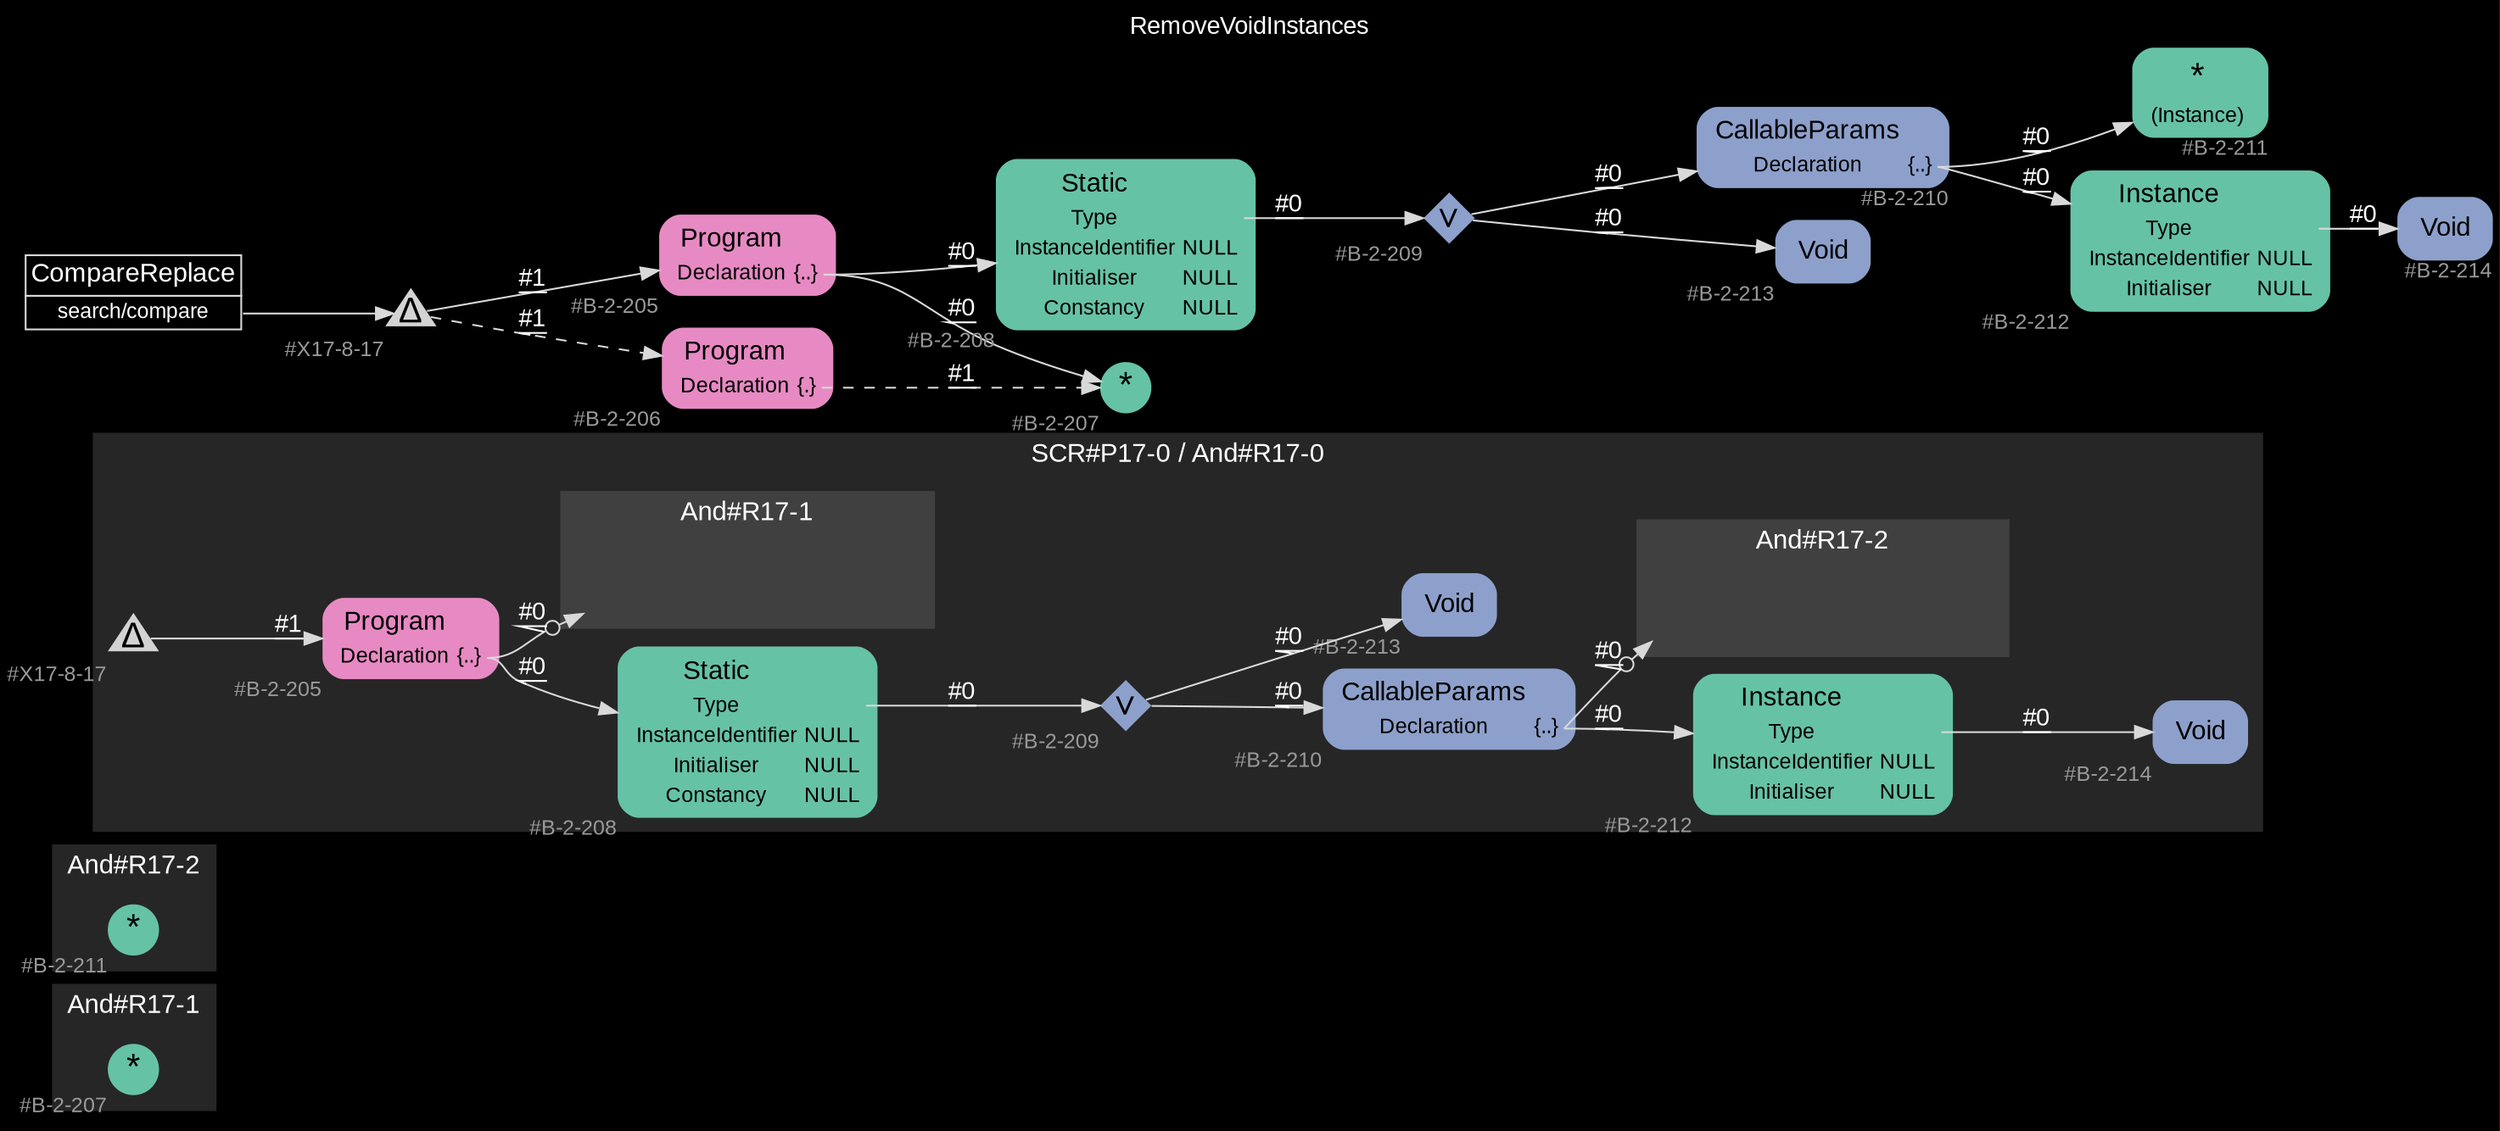 digraph "RemoveVoidInstances" {
label = "RemoveVoidInstances"
labelloc = t
graph [
    rankdir = "LR"
    ranksep = 0.3
    bgcolor = black
    color = grey85
    fontcolor = white
    fontname = "Arial"
];
node [
    fontname = "Arial"
];
edge [
    fontname = "Arial"
];

// -------------------- figure And#R17-1 --------------------
// -------- region And#R17-1 ----------
subgraph "clusterAnd#R17-1" {
    label = "And#R17-1"
    style = "filled"
    color = gray15
    fontsize = "15"
    // -------- block And#R17-1/#B-2-207 ----------
    "And#R17-1/#B-2-207" [
        fillcolor = "/set28/1"
        xlabel = "#B-2-207"
        fontsize = "12"
        fontcolor = grey60
        shape = "circle"
        label = <<FONT COLOR="black" POINT-SIZE="20">*</FONT>>
        style = "filled"
        penwidth = 0.0
        fixedsize = true
        width = 0.4
        height = 0.4
    ];
    
}


// -------------------- figure And#R17-2 --------------------
// -------- region And#R17-2 ----------
subgraph "clusterAnd#R17-2" {
    label = "And#R17-2"
    style = "filled"
    color = gray15
    fontsize = "15"
    // -------- block And#R17-2/#B-2-211 ----------
    "And#R17-2/#B-2-211" [
        fillcolor = "/set28/1"
        xlabel = "#B-2-211"
        fontsize = "12"
        fontcolor = grey60
        shape = "circle"
        label = <<FONT COLOR="black" POINT-SIZE="20">*</FONT>>
        style = "filled"
        penwidth = 0.0
        fixedsize = true
        width = 0.4
        height = 0.4
    ];
    
}


// -------------------- figure And#R17-0 --------------------
// -------- region And#R17-0 ----------
subgraph "clusterAnd#R17-0" {
    label = "SCR#P17-0 / And#R17-0"
    style = "filled"
    color = gray15
    fontsize = "15"
    // -------- block And#R17-0/#X17-8-17 ----------
    "And#R17-0/#X17-8-17" [
        xlabel = "#X17-8-17"
        fontsize = "12"
        fontcolor = grey60
        shape = "triangle"
        label = <<FONT COLOR="black" POINT-SIZE="20">Δ</FONT>>
        style = "filled"
        penwidth = 0.0
        fixedsize = true
        width = 0.4
        height = 0.4
    ];
    
    // -------- block And#R17-0/#B-2-205 ----------
    "And#R17-0/#B-2-205" [
        fillcolor = "/set28/4"
        xlabel = "#B-2-205"
        fontsize = "12"
        fontcolor = grey60
        shape = "plaintext"
        label = <<TABLE BORDER="0" CELLBORDER="0" CELLSPACING="0">
         <TR><TD><FONT COLOR="black" POINT-SIZE="15">Program</FONT></TD></TR>
         <TR><TD><FONT COLOR="black" POINT-SIZE="12">Declaration</FONT></TD><TD PORT="port0"><FONT COLOR="black" POINT-SIZE="12">{..}</FONT></TD></TR>
        </TABLE>>
        style = "rounded,filled"
    ];
    
    // -------- block And#R17-0/#B-2-212 ----------
    "And#R17-0/#B-2-212" [
        fillcolor = "/set28/1"
        xlabel = "#B-2-212"
        fontsize = "12"
        fontcolor = grey60
        shape = "plaintext"
        label = <<TABLE BORDER="0" CELLBORDER="0" CELLSPACING="0">
         <TR><TD><FONT COLOR="black" POINT-SIZE="15">Instance</FONT></TD></TR>
         <TR><TD><FONT COLOR="black" POINT-SIZE="12">Type</FONT></TD><TD PORT="port0"></TD></TR>
         <TR><TD><FONT COLOR="black" POINT-SIZE="12">InstanceIdentifier</FONT></TD><TD PORT="port1"><FONT COLOR="black" POINT-SIZE="12">NULL</FONT></TD></TR>
         <TR><TD><FONT COLOR="black" POINT-SIZE="12">Initialiser</FONT></TD><TD PORT="port2"><FONT COLOR="black" POINT-SIZE="12">NULL</FONT></TD></TR>
        </TABLE>>
        style = "rounded,filled"
    ];
    
    // -------- block And#R17-0/#B-2-208 ----------
    "And#R17-0/#B-2-208" [
        fillcolor = "/set28/1"
        xlabel = "#B-2-208"
        fontsize = "12"
        fontcolor = grey60
        shape = "plaintext"
        label = <<TABLE BORDER="0" CELLBORDER="0" CELLSPACING="0">
         <TR><TD><FONT COLOR="black" POINT-SIZE="15">Static</FONT></TD></TR>
         <TR><TD><FONT COLOR="black" POINT-SIZE="12">Type</FONT></TD><TD PORT="port0"></TD></TR>
         <TR><TD><FONT COLOR="black" POINT-SIZE="12">InstanceIdentifier</FONT></TD><TD PORT="port1"><FONT COLOR="black" POINT-SIZE="12">NULL</FONT></TD></TR>
         <TR><TD><FONT COLOR="black" POINT-SIZE="12">Initialiser</FONT></TD><TD PORT="port2"><FONT COLOR="black" POINT-SIZE="12">NULL</FONT></TD></TR>
         <TR><TD><FONT COLOR="black" POINT-SIZE="12">Constancy</FONT></TD><TD PORT="port3"><FONT COLOR="black" POINT-SIZE="12">NULL</FONT></TD></TR>
        </TABLE>>
        style = "rounded,filled"
    ];
    
    // -------- block And#R17-0/#B-2-214 ----------
    "And#R17-0/#B-2-214" [
        fillcolor = "/set28/3"
        xlabel = "#B-2-214"
        fontsize = "12"
        fontcolor = grey60
        shape = "plaintext"
        label = <<TABLE BORDER="0" CELLBORDER="0" CELLSPACING="0">
         <TR><TD><FONT COLOR="black" POINT-SIZE="15">Void</FONT></TD></TR>
        </TABLE>>
        style = "rounded,filled"
    ];
    
    // -------- block And#R17-0/#B-2-209 ----------
    "And#R17-0/#B-2-209" [
        fillcolor = "/set28/3"
        xlabel = "#B-2-209"
        fontsize = "12"
        fontcolor = grey60
        shape = "diamond"
        label = <<FONT COLOR="black" POINT-SIZE="20">∨</FONT>>
        style = "filled"
        penwidth = 0.0
        fixedsize = true
        width = 0.4
        height = 0.4
    ];
    
    // -------- block And#R17-0/#B-2-210 ----------
    "And#R17-0/#B-2-210" [
        fillcolor = "/set28/3"
        xlabel = "#B-2-210"
        fontsize = "12"
        fontcolor = grey60
        shape = "plaintext"
        label = <<TABLE BORDER="0" CELLBORDER="0" CELLSPACING="0">
         <TR><TD><FONT COLOR="black" POINT-SIZE="15">CallableParams</FONT></TD></TR>
         <TR><TD><FONT COLOR="black" POINT-SIZE="12">Declaration</FONT></TD><TD PORT="port0"><FONT COLOR="black" POINT-SIZE="12">{..}</FONT></TD></TR>
        </TABLE>>
        style = "rounded,filled"
    ];
    
    // -------- block And#R17-0/#B-2-213 ----------
    "And#R17-0/#B-2-213" [
        fillcolor = "/set28/3"
        xlabel = "#B-2-213"
        fontsize = "12"
        fontcolor = grey60
        shape = "plaintext"
        label = <<TABLE BORDER="0" CELLBORDER="0" CELLSPACING="0">
         <TR><TD><FONT COLOR="black" POINT-SIZE="15">Void</FONT></TD></TR>
        </TABLE>>
        style = "rounded,filled"
    ];
    
    // -------- region And#R17-0/And#R17-1 ----------
    subgraph "clusterAnd#R17-0/And#R17-1" {
        label = "And#R17-1"
        style = "filled"
        color = gray25
        fontsize = "15"
        // -------- block And#R17-0/And#R17-1/#B-2-207 ----------
        "And#R17-0/And#R17-1/#B-2-207" [
            fillcolor = "/set28/1"
            xlabel = "#B-2-207"
            fontsize = "12"
            fontcolor = grey60
            shape = "none"
            style = "invisible"
        ];
        
    }
    
    // -------- region And#R17-0/And#R17-2 ----------
    subgraph "clusterAnd#R17-0/And#R17-2" {
        label = "And#R17-2"
        style = "filled"
        color = gray25
        fontsize = "15"
        // -------- block And#R17-0/And#R17-2/#B-2-211 ----------
        "And#R17-0/And#R17-2/#B-2-211" [
            fillcolor = "/set28/1"
            xlabel = "#B-2-211"
            fontsize = "12"
            fontcolor = grey60
            shape = "none"
            style = "invisible"
        ];
        
    }
    
}

"And#R17-0/#X17-8-17" -> "And#R17-0/#B-2-205" [
    label = "#1"
    decorate = true
    color = grey85
    fontcolor = white
];

"And#R17-0/#B-2-205":port0 -> "And#R17-0/And#R17-1/#B-2-207" [
    arrowhead="normalnoneodot"
    label = "#0"
    decorate = true
    color = grey85
    fontcolor = white
];

"And#R17-0/#B-2-205":port0 -> "And#R17-0/#B-2-208" [
    label = "#0"
    decorate = true
    color = grey85
    fontcolor = white
];

"And#R17-0/#B-2-212":port0 -> "And#R17-0/#B-2-214" [
    label = "#0"
    decorate = true
    color = grey85
    fontcolor = white
];

"And#R17-0/#B-2-208":port0 -> "And#R17-0/#B-2-209" [
    label = "#0"
    decorate = true
    color = grey85
    fontcolor = white
];

"And#R17-0/#B-2-209" -> "And#R17-0/#B-2-210" [
    label = "#0"
    decorate = true
    color = grey85
    fontcolor = white
];

"And#R17-0/#B-2-209" -> "And#R17-0/#B-2-213" [
    label = "#0"
    decorate = true
    color = grey85
    fontcolor = white
];

"And#R17-0/#B-2-210":port0 -> "And#R17-0/And#R17-2/#B-2-211" [
    arrowhead="normalnoneodot"
    label = "#0"
    decorate = true
    color = grey85
    fontcolor = white
];

"And#R17-0/#B-2-210":port0 -> "And#R17-0/#B-2-212" [
    label = "#0"
    decorate = true
    color = grey85
    fontcolor = white
];


// -------------------- transformation figure --------------------
// -------- block CR#X17-10-17 ----------
"CR#X17-10-17" [
    fillcolor = black
    fontsize = "12"
    fontcolor = grey60
    shape = "plaintext"
    label = <<TABLE BORDER="0" CELLBORDER="1" CELLSPACING="0">
     <TR><TD><FONT COLOR="white" POINT-SIZE="15">CompareReplace</FONT></TD></TR>
     <TR><TD PORT="port0"><FONT COLOR="white" POINT-SIZE="12">search/compare</FONT></TD></TR>
    </TABLE>>
    style = "filled"
    color = grey85
];

// -------- block #X17-8-17 ----------
"#X17-8-17" [
    xlabel = "#X17-8-17"
    fontsize = "12"
    fontcolor = grey60
    shape = "triangle"
    label = <<FONT COLOR="black" POINT-SIZE="20">Δ</FONT>>
    style = "filled"
    penwidth = 0.0
    fixedsize = true
    width = 0.4
    height = 0.4
];

// -------- block #B-2-205 ----------
"#B-2-205" [
    fillcolor = "/set28/4"
    xlabel = "#B-2-205"
    fontsize = "12"
    fontcolor = grey60
    shape = "plaintext"
    label = <<TABLE BORDER="0" CELLBORDER="0" CELLSPACING="0">
     <TR><TD><FONT COLOR="black" POINT-SIZE="15">Program</FONT></TD></TR>
     <TR><TD><FONT COLOR="black" POINT-SIZE="12">Declaration</FONT></TD><TD PORT="port0"><FONT COLOR="black" POINT-SIZE="12">{..}</FONT></TD></TR>
    </TABLE>>
    style = "rounded,filled"
];

// -------- block #B-2-207 ----------
"#B-2-207" [
    fillcolor = "/set28/1"
    xlabel = "#B-2-207"
    fontsize = "12"
    fontcolor = grey60
    shape = "circle"
    label = <<FONT COLOR="black" POINT-SIZE="20">*</FONT>>
    style = "filled"
    penwidth = 0.0
    fixedsize = true
    width = 0.4
    height = 0.4
];

// -------- block #B-2-208 ----------
"#B-2-208" [
    fillcolor = "/set28/1"
    xlabel = "#B-2-208"
    fontsize = "12"
    fontcolor = grey60
    shape = "plaintext"
    label = <<TABLE BORDER="0" CELLBORDER="0" CELLSPACING="0">
     <TR><TD><FONT COLOR="black" POINT-SIZE="15">Static</FONT></TD></TR>
     <TR><TD><FONT COLOR="black" POINT-SIZE="12">Type</FONT></TD><TD PORT="port0"></TD></TR>
     <TR><TD><FONT COLOR="black" POINT-SIZE="12">InstanceIdentifier</FONT></TD><TD PORT="port1"><FONT COLOR="black" POINT-SIZE="12">NULL</FONT></TD></TR>
     <TR><TD><FONT COLOR="black" POINT-SIZE="12">Initialiser</FONT></TD><TD PORT="port2"><FONT COLOR="black" POINT-SIZE="12">NULL</FONT></TD></TR>
     <TR><TD><FONT COLOR="black" POINT-SIZE="12">Constancy</FONT></TD><TD PORT="port3"><FONT COLOR="black" POINT-SIZE="12">NULL</FONT></TD></TR>
    </TABLE>>
    style = "rounded,filled"
];

// -------- block #B-2-209 ----------
"#B-2-209" [
    fillcolor = "/set28/3"
    xlabel = "#B-2-209"
    fontsize = "12"
    fontcolor = grey60
    shape = "diamond"
    label = <<FONT COLOR="black" POINT-SIZE="20">∨</FONT>>
    style = "filled"
    penwidth = 0.0
    fixedsize = true
    width = 0.4
    height = 0.4
];

// -------- block #B-2-210 ----------
"#B-2-210" [
    fillcolor = "/set28/3"
    xlabel = "#B-2-210"
    fontsize = "12"
    fontcolor = grey60
    shape = "plaintext"
    label = <<TABLE BORDER="0" CELLBORDER="0" CELLSPACING="0">
     <TR><TD><FONT COLOR="black" POINT-SIZE="15">CallableParams</FONT></TD></TR>
     <TR><TD><FONT COLOR="black" POINT-SIZE="12">Declaration</FONT></TD><TD PORT="port0"><FONT COLOR="black" POINT-SIZE="12">{..}</FONT></TD></TR>
    </TABLE>>
    style = "rounded,filled"
];

// -------- block #B-2-211 ----------
"#B-2-211" [
    fillcolor = "/set28/1"
    xlabel = "#B-2-211"
    fontsize = "12"
    fontcolor = grey60
    shape = "plaintext"
    label = <<TABLE BORDER="0" CELLBORDER="0" CELLSPACING="0">
     <TR><TD><FONT COLOR="black" POINT-SIZE="20">*</FONT></TD></TR>
     <TR><TD><FONT COLOR="black" POINT-SIZE="12">(Instance)</FONT></TD><TD PORT="port0"></TD></TR>
    </TABLE>>
    style = "rounded,filled"
];

// -------- block #B-2-212 ----------
"#B-2-212" [
    fillcolor = "/set28/1"
    xlabel = "#B-2-212"
    fontsize = "12"
    fontcolor = grey60
    shape = "plaintext"
    label = <<TABLE BORDER="0" CELLBORDER="0" CELLSPACING="0">
     <TR><TD><FONT COLOR="black" POINT-SIZE="15">Instance</FONT></TD></TR>
     <TR><TD><FONT COLOR="black" POINT-SIZE="12">Type</FONT></TD><TD PORT="port0"></TD></TR>
     <TR><TD><FONT COLOR="black" POINT-SIZE="12">InstanceIdentifier</FONT></TD><TD PORT="port1"><FONT COLOR="black" POINT-SIZE="12">NULL</FONT></TD></TR>
     <TR><TD><FONT COLOR="black" POINT-SIZE="12">Initialiser</FONT></TD><TD PORT="port2"><FONT COLOR="black" POINT-SIZE="12">NULL</FONT></TD></TR>
    </TABLE>>
    style = "rounded,filled"
];

// -------- block #B-2-214 ----------
"#B-2-214" [
    fillcolor = "/set28/3"
    xlabel = "#B-2-214"
    fontsize = "12"
    fontcolor = grey60
    shape = "plaintext"
    label = <<TABLE BORDER="0" CELLBORDER="0" CELLSPACING="0">
     <TR><TD><FONT COLOR="black" POINT-SIZE="15">Void</FONT></TD></TR>
    </TABLE>>
    style = "rounded,filled"
];

// -------- block #B-2-213 ----------
"#B-2-213" [
    fillcolor = "/set28/3"
    xlabel = "#B-2-213"
    fontsize = "12"
    fontcolor = grey60
    shape = "plaintext"
    label = <<TABLE BORDER="0" CELLBORDER="0" CELLSPACING="0">
     <TR><TD><FONT COLOR="black" POINT-SIZE="15">Void</FONT></TD></TR>
    </TABLE>>
    style = "rounded,filled"
];

// -------- block #B-2-206 ----------
"#B-2-206" [
    fillcolor = "/set28/4"
    xlabel = "#B-2-206"
    fontsize = "12"
    fontcolor = grey60
    shape = "plaintext"
    label = <<TABLE BORDER="0" CELLBORDER="0" CELLSPACING="0">
     <TR><TD><FONT COLOR="black" POINT-SIZE="15">Program</FONT></TD></TR>
     <TR><TD><FONT COLOR="black" POINT-SIZE="12">Declaration</FONT></TD><TD PORT="port0"><FONT COLOR="black" POINT-SIZE="12">{.}</FONT></TD></TR>
    </TABLE>>
    style = "rounded,filled"
];

"CR#X17-10-17":port0 -> "#X17-8-17" [
    label = ""
    decorate = true
    color = grey85
    fontcolor = white
];

"#X17-8-17" -> "#B-2-205" [
    label = "#1"
    decorate = true
    color = grey85
    fontcolor = white
];

"#X17-8-17" -> "#B-2-206" [
    style="dashed"
    label = "#1"
    decorate = true
    color = grey85
    fontcolor = white
];

"#B-2-205":port0 -> "#B-2-207" [
    label = "#0"
    decorate = true
    color = grey85
    fontcolor = white
];

"#B-2-205":port0 -> "#B-2-208" [
    label = "#0"
    decorate = true
    color = grey85
    fontcolor = white
];

"#B-2-208":port0 -> "#B-2-209" [
    label = "#0"
    decorate = true
    color = grey85
    fontcolor = white
];

"#B-2-209" -> "#B-2-210" [
    label = "#0"
    decorate = true
    color = grey85
    fontcolor = white
];

"#B-2-209" -> "#B-2-213" [
    label = "#0"
    decorate = true
    color = grey85
    fontcolor = white
];

"#B-2-210":port0 -> "#B-2-211" [
    label = "#0"
    decorate = true
    color = grey85
    fontcolor = white
];

"#B-2-210":port0 -> "#B-2-212" [
    label = "#0"
    decorate = true
    color = grey85
    fontcolor = white
];

"#B-2-212":port0 -> "#B-2-214" [
    label = "#0"
    decorate = true
    color = grey85
    fontcolor = white
];

"#B-2-206":port0 -> "#B-2-207" [
    style="dashed"
    label = "#1"
    decorate = true
    color = grey85
    fontcolor = white
];


}
